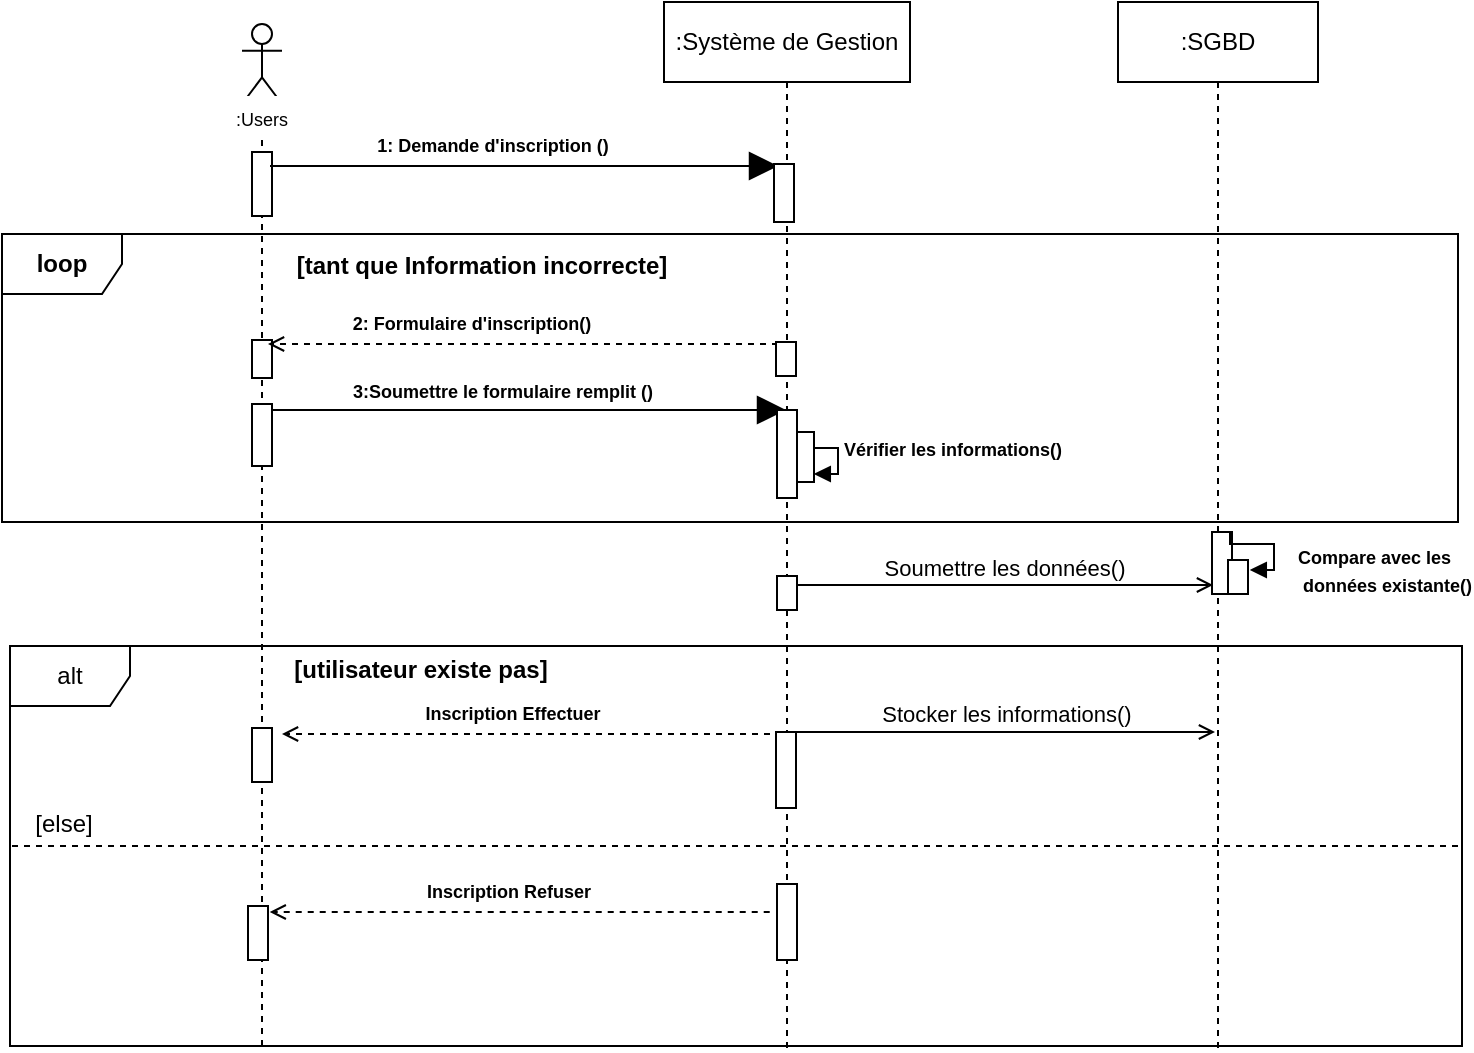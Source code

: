 <mxfile version="26.2.13">
  <diagram name="Page-1" id="2YBvvXClWsGukQMizWep">
    <mxGraphModel dx="1041" dy="623" grid="0" gridSize="10" guides="1" tooltips="1" connect="1" arrows="1" fold="1" page="1" pageScale="1" pageWidth="850" pageHeight="1100" math="0" shadow="0">
      <root>
        <mxCell id="0" />
        <mxCell id="1" parent="0" />
        <mxCell id="7mvw6QXvbmcej4bywkT1-2" value=":Système de Gestion" style="shape=umlLifeline;perimeter=lifelinePerimeter;whiteSpace=wrap;html=1;container=0;dropTarget=0;collapsible=0;recursiveResize=0;outlineConnect=0;portConstraint=eastwest;newEdgeStyle={&quot;edgeStyle&quot;:&quot;elbowEdgeStyle&quot;,&quot;elbow&quot;:&quot;vertical&quot;,&quot;curved&quot;:0,&quot;rounded&quot;:0};fillColor=light-dark(#FFFFFF, #ffffff);strokeColor=light-dark(#000000,#000000);labelBackgroundColor=none;fontColor=light-dark(#000000,#000000);" parent="1" vertex="1">
          <mxGeometry x="406" y="86" width="123" height="524" as="geometry" />
        </mxCell>
        <mxCell id="7mvw6QXvbmcej4bywkT1-9" value="" style="shape=umlLifeline;perimeter=lifelinePerimeter;whiteSpace=wrap;html=1;container=1;dropTarget=0;collapsible=0;recursiveResize=0;outlineConnect=0;portConstraint=eastwest;newEdgeStyle={&quot;curved&quot;:0,&quot;rounded&quot;:0};participant=umlActor;fillColor=light-dark(#FFFFFF,#000000);strokeColor=light-dark(#000000,#000000);" parent="1" vertex="1">
          <mxGeometry x="195" y="97" width="20" height="511" as="geometry" />
        </mxCell>
        <mxCell id="7mvw6QXvbmcej4bywkT1-10" value="" style="html=1;points=[[0,0,0,0,5],[0,1,0,0,-5],[1,0,0,0,5],[1,1,0,0,-5]];perimeter=orthogonalPerimeter;outlineConnect=0;targetShapes=umlLifeline;portConstraint=eastwest;newEdgeStyle={&quot;curved&quot;:0,&quot;rounded&quot;:0};fillColor=light-dark(#FFFFFF,#FFFFFF);strokeColor=light-dark(#000000,#000000);" parent="7mvw6QXvbmcej4bywkT1-9" vertex="1">
          <mxGeometry x="5" y="64" width="10" height="32" as="geometry" />
        </mxCell>
        <mxCell id="7mvw6QXvbmcej4bywkT1-11" value="" style="html=1;points=[[0,0,0,0,5],[0,1,0,0,-5],[1,0,0,0,5],[1,1,0,0,-5]];perimeter=orthogonalPerimeter;outlineConnect=0;targetShapes=umlLifeline;portConstraint=eastwest;newEdgeStyle={&quot;curved&quot;:0,&quot;rounded&quot;:0};fillColor=light-dark(#FFFFFF,#FFFFFF);strokeColor=light-dark(#000000,#000000);" parent="7mvw6QXvbmcej4bywkT1-9" vertex="1">
          <mxGeometry x="5" y="158" width="10" height="19" as="geometry" />
        </mxCell>
        <mxCell id="oZIFxZLTTzc2_pUixhOE-5" value="" style="html=1;points=[[0,0,0,0,5],[0,1,0,0,-5],[1,0,0,0,5],[1,1,0,0,-5]];perimeter=orthogonalPerimeter;outlineConnect=0;targetShapes=umlLifeline;portConstraint=eastwest;newEdgeStyle={&quot;curved&quot;:0,&quot;rounded&quot;:0};fillColor=light-dark(#FFFFFF,#FFFFFF);strokeColor=light-dark(#000000,#000000);" vertex="1" parent="7mvw6QXvbmcej4bywkT1-9">
          <mxGeometry x="5" y="190" width="10" height="31" as="geometry" />
        </mxCell>
        <mxCell id="oZIFxZLTTzc2_pUixhOE-12" value="" style="html=1;points=[[0,0,0,0,5],[0,1,0,0,-5],[1,0,0,0,5],[1,1,0,0,-5]];perimeter=orthogonalPerimeter;outlineConnect=0;targetShapes=umlLifeline;portConstraint=eastwest;newEdgeStyle={&quot;curved&quot;:0,&quot;rounded&quot;:0};fillColor=light-dark(#FFFFFF,#FFFFFF);strokeColor=light-dark(#000000,#000000);" vertex="1" parent="7mvw6QXvbmcej4bywkT1-9">
          <mxGeometry x="5" y="352" width="10" height="27" as="geometry" />
        </mxCell>
        <mxCell id="7mvw6QXvbmcej4bywkT1-14" value="" style="endArrow=block;endFill=1;endSize=12;html=1;rounded=0;strokeColor=light-dark(#000000,#000000);exitX=1;exitY=0;exitDx=0;exitDy=5;exitPerimeter=0;" parent="1" edge="1">
          <mxGeometry width="160" relative="1" as="geometry">
            <mxPoint x="209" y="168" as="sourcePoint" />
            <mxPoint x="463" y="168" as="targetPoint" />
          </mxGeometry>
        </mxCell>
        <mxCell id="7mvw6QXvbmcej4bywkT1-16" value="&lt;font style=&quot;font-size: 9px;&quot;&gt;&lt;b&gt;1: Demande d&#39;inscription ()&lt;/b&gt;&lt;/font&gt;" style="text;html=1;align=center;verticalAlign=middle;whiteSpace=wrap;rounded=0;" parent="1" vertex="1">
          <mxGeometry x="260" y="146" width="121" height="22" as="geometry" />
        </mxCell>
        <mxCell id="7mvw6QXvbmcej4bywkT1-17" value="" style="endArrow=open;html=1;rounded=0;strokeColor=light-dark(#000000,#000000);dashed=1;strokeWidth=1;endFill=0;" parent="1" edge="1">
          <mxGeometry width="50" height="50" relative="1" as="geometry">
            <mxPoint x="463" y="257" as="sourcePoint" />
            <mxPoint x="208" y="257" as="targetPoint" />
          </mxGeometry>
        </mxCell>
        <mxCell id="7mvw6QXvbmcej4bywkT1-18" value="&lt;font style=&quot;color: light-dark(rgb(0, 0, 0), rgb(0, 0, 0)); font-size: 9px;&quot;&gt;&lt;b&gt;2: Formulaire d&#39;inscription()&lt;/b&gt;&lt;/font&gt;" style="text;html=1;align=center;verticalAlign=middle;whiteSpace=wrap;rounded=0;" parent="1" vertex="1">
          <mxGeometry x="244" y="235" width="132" height="22" as="geometry" />
        </mxCell>
        <mxCell id="7mvw6QXvbmcej4bywkT1-19" value="" style="endArrow=block;endFill=1;endSize=12;html=1;rounded=0;strokeColor=light-dark(#000000,#000000);" parent="1" edge="1">
          <mxGeometry width="160" relative="1" as="geometry">
            <mxPoint x="210" y="290" as="sourcePoint" />
            <mxPoint x="467" y="290" as="targetPoint" />
          </mxGeometry>
        </mxCell>
        <mxCell id="7mvw6QXvbmcej4bywkT1-20" value="&lt;font style=&quot;color: light-dark(rgb(0, 0, 0), rgb(0, 0, 0)); font-size: 9px;&quot;&gt;&lt;b&gt;3:Soumettre le formulaire remplit ()&lt;/b&gt;&lt;/font&gt;" style="text;html=1;align=center;verticalAlign=middle;whiteSpace=wrap;rounded=0;" parent="1" vertex="1">
          <mxGeometry x="246" y="271" width="159" height="17" as="geometry" />
        </mxCell>
        <mxCell id="7mvw6QXvbmcej4bywkT1-49" value="&lt;font style=&quot;font-size: 9px;&quot;&gt;:Users&lt;/font&gt;" style="text;html=1;align=center;verticalAlign=middle;whiteSpace=wrap;rounded=0;fillColor=#FFFFFF;" parent="1" vertex="1">
          <mxGeometry x="175" y="133" width="60" height="21" as="geometry" />
        </mxCell>
        <mxCell id="oZIFxZLTTzc2_pUixhOE-2" value="&lt;b&gt;loop&lt;/b&gt;" style="shape=umlFrame;whiteSpace=wrap;html=1;pointerEvents=0;" vertex="1" parent="1">
          <mxGeometry x="75" y="202" width="728" height="144" as="geometry" />
        </mxCell>
        <mxCell id="oZIFxZLTTzc2_pUixhOE-3" value="&lt;b&gt;[tant que Information incorrecte]&lt;/b&gt;" style="text;html=1;align=center;verticalAlign=middle;whiteSpace=wrap;rounded=0;" vertex="1" parent="1">
          <mxGeometry x="209.86" y="208" width="210.14" height="20" as="geometry" />
        </mxCell>
        <mxCell id="oZIFxZLTTzc2_pUixhOE-6" value="&lt;font style=&quot;font-size: 9px;&quot;&gt;&lt;b&gt;Vérifier les informations()&lt;/b&gt;&lt;/font&gt;" style="html=1;align=left;spacingLeft=2;endArrow=block;rounded=0;edgeStyle=orthogonalEdgeStyle;curved=0;rounded=0;" edge="1" parent="1">
          <mxGeometry relative="1" as="geometry">
            <mxPoint x="471" y="303" as="sourcePoint" />
            <Array as="points">
              <mxPoint x="471" y="309" />
              <mxPoint x="493" y="309" />
              <mxPoint x="493" y="322" />
            </Array>
            <mxPoint x="480.9" y="322" as="targetPoint" />
          </mxGeometry>
        </mxCell>
        <mxCell id="oZIFxZLTTzc2_pUixhOE-7" value="" style="html=1;points=[[0,0,0,0,5],[0,1,0,0,-5],[1,0,0,0,5],[1,1,0,0,-5]];perimeter=orthogonalPerimeter;outlineConnect=0;targetShapes=umlLifeline;portConstraint=eastwest;newEdgeStyle={&quot;curved&quot;:0,&quot;rounded&quot;:0};fillColor=light-dark(#FFFFFF,#FFFFFF);strokeColor=light-dark(#000000,#000000);" vertex="1" parent="1">
          <mxGeometry x="471" y="301" width="10" height="25" as="geometry" />
        </mxCell>
        <mxCell id="oZIFxZLTTzc2_pUixhOE-9" value="alt" style="shape=umlFrame;whiteSpace=wrap;html=1;pointerEvents=0;" vertex="1" parent="1">
          <mxGeometry x="79" y="408" width="726" height="200" as="geometry" />
        </mxCell>
        <mxCell id="oZIFxZLTTzc2_pUixhOE-10" value="&lt;b&gt;[utilisateur existe pas]&lt;/b&gt;" style="text;html=1;align=center;verticalAlign=middle;whiteSpace=wrap;rounded=0;" vertex="1" parent="1">
          <mxGeometry x="215" y="410" width="139" height="20" as="geometry" />
        </mxCell>
        <mxCell id="oZIFxZLTTzc2_pUixhOE-11" value="" style="endArrow=open;html=1;rounded=0;strokeColor=light-dark(#000000,#000000);dashed=1;strokeWidth=1;endFill=0;" edge="1" parent="1">
          <mxGeometry width="50" height="50" relative="1" as="geometry">
            <mxPoint x="465" y="452" as="sourcePoint" />
            <mxPoint x="215" y="452" as="targetPoint" />
          </mxGeometry>
        </mxCell>
        <mxCell id="oZIFxZLTTzc2_pUixhOE-14" value="&lt;font style=&quot;color: light-dark(rgb(0, 0, 0), rgb(0, 0, 0)); font-size: 9px;&quot;&gt;&lt;b&gt;Inscription Effectuer&lt;/b&gt;&lt;/font&gt;" style="text;html=1;align=center;verticalAlign=middle;whiteSpace=wrap;rounded=0;" vertex="1" parent="1">
          <mxGeometry x="251" y="432" width="159" height="17" as="geometry" />
        </mxCell>
        <mxCell id="oZIFxZLTTzc2_pUixhOE-16" value="" style="line;strokeWidth=1;fillColor=none;align=left;verticalAlign=middle;spacingTop=-1;spacingLeft=3;spacingRight=3;rotatable=0;labelPosition=right;points=[];portConstraint=eastwest;strokeColor=inherit;dashed=1;" vertex="1" parent="1">
          <mxGeometry x="80" y="504" width="723" height="8" as="geometry" />
        </mxCell>
        <mxCell id="oZIFxZLTTzc2_pUixhOE-17" value="[else]" style="text;html=1;align=center;verticalAlign=middle;whiteSpace=wrap;rounded=0;" vertex="1" parent="1">
          <mxGeometry x="83" y="487" width="46" height="20" as="geometry" />
        </mxCell>
        <mxCell id="oZIFxZLTTzc2_pUixhOE-18" value="" style="html=1;points=[[0,0,0,0,5],[0,1,0,0,-5],[1,0,0,0,5],[1,1,0,0,-5]];perimeter=orthogonalPerimeter;outlineConnect=0;targetShapes=umlLifeline;portConstraint=eastwest;newEdgeStyle={&quot;curved&quot;:0,&quot;rounded&quot;:0};fillColor=light-dark(#FFFFFF,#FFFFFF);strokeColor=light-dark(#000000,#000000);" vertex="1" parent="1">
          <mxGeometry x="198" y="538" width="10" height="27" as="geometry" />
        </mxCell>
        <mxCell id="oZIFxZLTTzc2_pUixhOE-19" value="" style="endArrow=open;html=1;rounded=0;strokeColor=light-dark(#000000,#000000);dashed=1;strokeWidth=1;endFill=0;" edge="1" parent="1">
          <mxGeometry width="50" height="50" relative="1" as="geometry">
            <mxPoint x="458.86" y="541" as="sourcePoint" />
            <mxPoint x="208.86" y="541" as="targetPoint" />
          </mxGeometry>
        </mxCell>
        <mxCell id="oZIFxZLTTzc2_pUixhOE-20" value="&lt;font style=&quot;color: light-dark(rgb(0, 0, 0), rgb(0, 0, 0)); font-size: 9px;&quot;&gt;&lt;b&gt;Inscription Refuser&lt;/b&gt;&lt;/font&gt;" style="text;html=1;align=center;verticalAlign=middle;whiteSpace=wrap;rounded=0;" vertex="1" parent="1">
          <mxGeometry x="249" y="521" width="159" height="17" as="geometry" />
        </mxCell>
        <mxCell id="oZIFxZLTTzc2_pUixhOE-21" value="" style="html=1;points=[[0,0,0,0,5],[0,1,0,0,-5],[1,0,0,0,5],[1,1,0,0,-5]];perimeter=orthogonalPerimeter;outlineConnect=0;targetShapes=umlLifeline;portConstraint=eastwest;newEdgeStyle={&quot;curved&quot;:0,&quot;rounded&quot;:0};fillColor=light-dark(#FFFFFF,#FFFFFF);strokeColor=light-dark(#000000,#000000);" vertex="1" parent="1">
          <mxGeometry x="462.5" y="527" width="10" height="38" as="geometry" />
        </mxCell>
        <mxCell id="oZIFxZLTTzc2_pUixhOE-22" value=":SGBD" style="shape=umlLifeline;perimeter=lifelinePerimeter;whiteSpace=wrap;html=1;container=1;dropTarget=0;collapsible=0;recursiveResize=0;outlineConnect=0;portConstraint=eastwest;newEdgeStyle={&quot;curved&quot;:0,&quot;rounded&quot;:0};" vertex="1" parent="1">
          <mxGeometry x="633" y="86" width="100" height="523" as="geometry" />
        </mxCell>
        <mxCell id="oZIFxZLTTzc2_pUixhOE-31" value="" style="html=1;points=[[0,0,0,0,5],[0,1,0,0,-5],[1,0,0,0,5],[1,1,0,0,-5]];perimeter=orthogonalPerimeter;outlineConnect=0;targetShapes=umlLifeline;portConstraint=eastwest;newEdgeStyle={&quot;curved&quot;:0,&quot;rounded&quot;:0};fillColor=light-dark(#FFFFFF,#FFFFFF);strokeColor=light-dark(#000000,#000000);" vertex="1" parent="oZIFxZLTTzc2_pUixhOE-22">
          <mxGeometry x="47" y="265" width="10" height="31" as="geometry" />
        </mxCell>
        <mxCell id="oZIFxZLTTzc2_pUixhOE-32" value="" style="html=1;points=[[0,0,0,0,5],[0,1,0,0,-5],[1,0,0,0,5],[1,1,0,0,-5]];perimeter=orthogonalPerimeter;outlineConnect=0;targetShapes=umlLifeline;portConstraint=eastwest;newEdgeStyle={&quot;curved&quot;:0,&quot;rounded&quot;:0};fillColor=light-dark(#FFFFFF,#FFFFFF);strokeColor=light-dark(#000000,#000000);" vertex="1" parent="oZIFxZLTTzc2_pUixhOE-22">
          <mxGeometry x="55" y="279" width="10" height="17" as="geometry" />
        </mxCell>
        <mxCell id="oZIFxZLTTzc2_pUixhOE-26" value="Soumettre les données()" style="html=1;verticalAlign=bottom;endArrow=open;curved=0;rounded=0;endFill=0;" edge="1" parent="1">
          <mxGeometry width="80" relative="1" as="geometry">
            <mxPoint x="471.5" y="377.5" as="sourcePoint" />
            <mxPoint x="680.5" y="377.5" as="targetPoint" />
          </mxGeometry>
        </mxCell>
        <mxCell id="oZIFxZLTTzc2_pUixhOE-30" value="&lt;font style=&quot;font-size: 9px;&quot;&gt;&lt;b&gt;Compare avec les&lt;/b&gt;&lt;/font&gt;&lt;div&gt;&lt;font style=&quot;font-size: 9px;&quot;&gt;&lt;b&gt;&amp;nbsp;données existante()&lt;/b&gt;&lt;/font&gt;&lt;/div&gt;" style="html=1;align=left;spacingLeft=2;endArrow=block;rounded=0;edgeStyle=orthogonalEdgeStyle;curved=0;rounded=0;" edge="1" parent="1">
          <mxGeometry x="0.544" y="-8" relative="1" as="geometry">
            <mxPoint x="689" y="351" as="sourcePoint" />
            <Array as="points">
              <mxPoint x="689" y="357" />
              <mxPoint x="711" y="357" />
              <mxPoint x="711" y="370" />
            </Array>
            <mxPoint x="698.9" y="370" as="targetPoint" />
            <mxPoint x="8" y="8" as="offset" />
          </mxGeometry>
        </mxCell>
        <mxCell id="7mvw6QXvbmcej4bywkT1-3" value="" style="html=1;points=[[0,0,0,0,5],[0,1,0,0,-5],[1,0,0,0,5],[1,1,0,0,-5]];perimeter=orthogonalPerimeter;outlineConnect=0;targetShapes=umlLifeline;portConstraint=eastwest;newEdgeStyle={&quot;curved&quot;:0,&quot;rounded&quot;:0};fillColor=light-dark(#FFFFFF,#FFFFFF);strokeColor=light-dark(#000000,#000000);" parent="1" vertex="1">
          <mxGeometry x="461" y="167" width="10" height="29" as="geometry" />
        </mxCell>
        <mxCell id="7mvw6QXvbmcej4bywkT1-4" value="" style="html=1;points=[[0,0,0,0,5],[0,1,0,0,-5],[1,0,0,0,5],[1,1,0,0,-5]];perimeter=orthogonalPerimeter;outlineConnect=0;targetShapes=umlLifeline;portConstraint=eastwest;newEdgeStyle={&quot;curved&quot;:0,&quot;rounded&quot;:0};fillColor=light-dark(#FFFFFF,#FFFFFF);strokeColor=light-dark(#000000,#000000);" parent="1" vertex="1">
          <mxGeometry x="462" y="256" width="10" height="17" as="geometry" />
        </mxCell>
        <mxCell id="7mvw6QXvbmcej4bywkT1-35" value="" style="html=1;points=[[0,0,0,0,5],[0,1,0,0,-5],[1,0,0,0,5],[1,1,0,0,-5]];perimeter=orthogonalPerimeter;outlineConnect=0;targetShapes=umlLifeline;portConstraint=eastwest;newEdgeStyle={&quot;curved&quot;:0,&quot;rounded&quot;:0};fillColor=light-dark(#FFFFFF,#FFFFFF);strokeColor=light-dark(#000000,#000000);" parent="1" vertex="1">
          <mxGeometry x="462.5" y="290" width="10" height="44" as="geometry" />
        </mxCell>
        <mxCell id="oZIFxZLTTzc2_pUixhOE-13" value="" style="html=1;points=[[0,0,0,0,5],[0,1,0,0,-5],[1,0,0,0,5],[1,1,0,0,-5]];perimeter=orthogonalPerimeter;outlineConnect=0;targetShapes=umlLifeline;portConstraint=eastwest;newEdgeStyle={&quot;curved&quot;:0,&quot;rounded&quot;:0};fillColor=light-dark(#FFFFFF,#FFFFFF);strokeColor=light-dark(#000000,#000000);" vertex="1" parent="1">
          <mxGeometry x="462" y="451" width="10" height="38" as="geometry" />
        </mxCell>
        <mxCell id="oZIFxZLTTzc2_pUixhOE-23" value="" style="html=1;points=[[0,0,0,0,5],[0,1,0,0,-5],[1,0,0,0,5],[1,1,0,0,-5]];perimeter=orthogonalPerimeter;outlineConnect=0;targetShapes=umlLifeline;portConstraint=eastwest;newEdgeStyle={&quot;curved&quot;:0,&quot;rounded&quot;:0};fillColor=light-dark(#FFFFFF,#FFFFFF);strokeColor=light-dark(#000000,#000000);" vertex="1" parent="1">
          <mxGeometry x="462.5" y="373" width="10" height="17" as="geometry" />
        </mxCell>
        <mxCell id="oZIFxZLTTzc2_pUixhOE-33" value="Stocker les informations()" style="html=1;verticalAlign=bottom;endArrow=open;curved=0;rounded=0;endFill=0;" edge="1" parent="1">
          <mxGeometry width="80" relative="1" as="geometry">
            <mxPoint x="472.5" y="451" as="sourcePoint" />
            <mxPoint x="681.5" y="451" as="targetPoint" />
          </mxGeometry>
        </mxCell>
      </root>
    </mxGraphModel>
  </diagram>
</mxfile>
